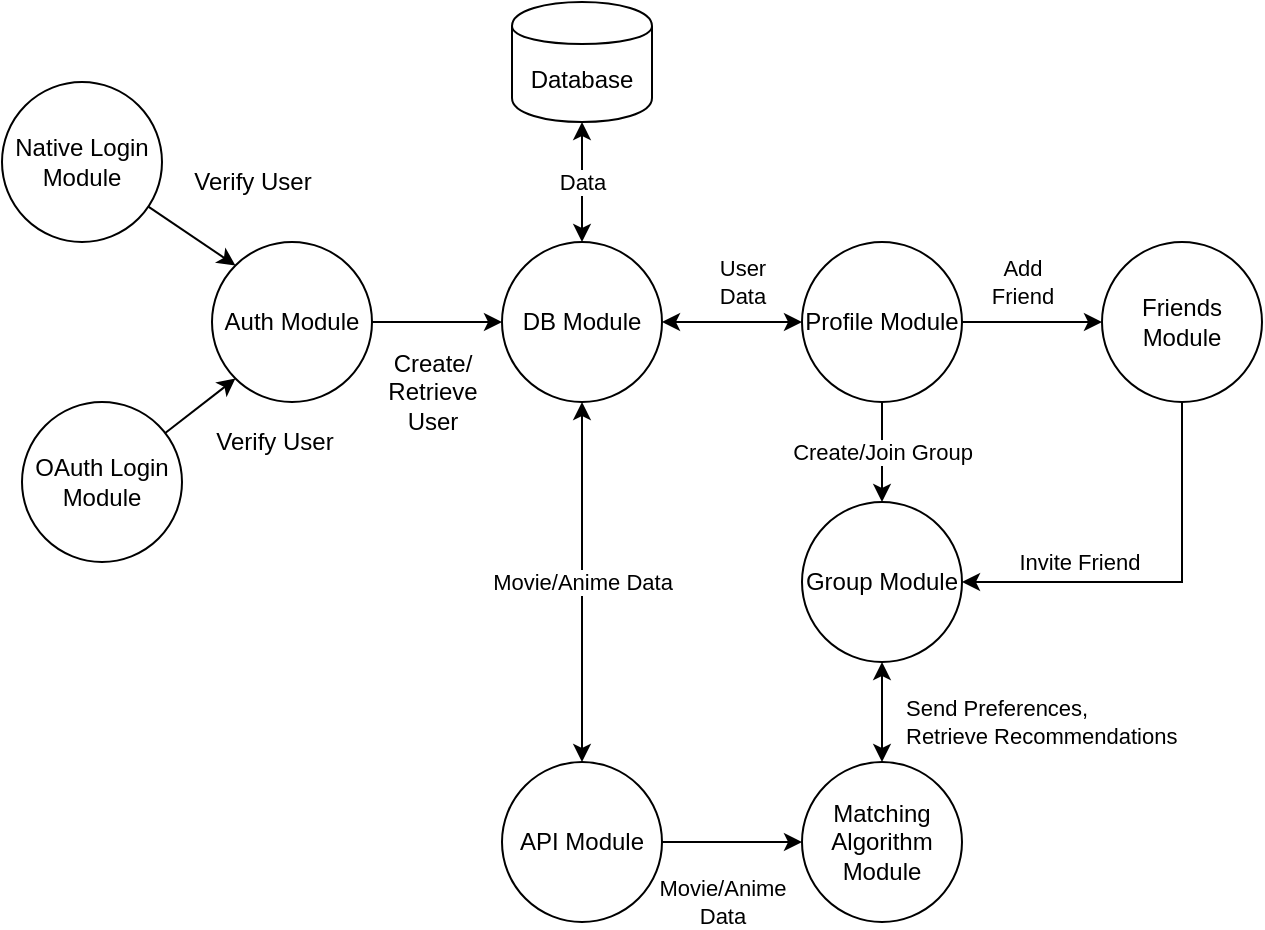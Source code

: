 <mxfile version="13.2.4" type="device"><diagram id="0AvFu-IxXln21gBCuecc" name="Page-1"><mxGraphModel dx="1874" dy="584" grid="1" gridSize="10" guides="1" tooltips="1" connect="1" arrows="1" fold="1" page="1" pageScale="1" pageWidth="850" pageHeight="1100" math="0" shadow="0"><root><mxCell id="0"/><mxCell id="1" parent="0"/><mxCell id="cp9VaYkPGxcpGgBHE7Ig-9" style="edgeStyle=none;rounded=0;orthogonalLoop=1;jettySize=auto;html=1;startArrow=none;startFill=0;entryX=0;entryY=0;entryDx=0;entryDy=0;" parent="1" source="svAqfrlbq7VV2-xmJOU6-2" target="3ZR0at2OvaY98vwlkM0J-1" edge="1"><mxGeometry relative="1" as="geometry"/></mxCell><mxCell id="svAqfrlbq7VV2-xmJOU6-2" value="Native Login Module" style="ellipse;whiteSpace=wrap;html=1;aspect=fixed;" parent="1" vertex="1"><mxGeometry x="-30" y="200" width="80" height="80" as="geometry"/></mxCell><mxCell id="cp9VaYkPGxcpGgBHE7Ig-10" style="edgeStyle=none;rounded=0;orthogonalLoop=1;jettySize=auto;html=1;entryX=0;entryY=1;entryDx=0;entryDy=0;startArrow=none;startFill=0;" parent="1" source="svAqfrlbq7VV2-xmJOU6-5" target="3ZR0at2OvaY98vwlkM0J-1" edge="1"><mxGeometry relative="1" as="geometry"/></mxCell><mxCell id="svAqfrlbq7VV2-xmJOU6-5" value="OAuth Login Module" style="ellipse;whiteSpace=wrap;html=1;aspect=fixed;" parent="1" vertex="1"><mxGeometry x="-20" y="360" width="80" height="80" as="geometry"/></mxCell><mxCell id="svAqfrlbq7VV2-xmJOU6-11" value="Add&lt;br&gt;Friend" style="edgeStyle=orthogonalEdgeStyle;rounded=0;orthogonalLoop=1;jettySize=auto;html=1;exitX=1;exitY=0.5;exitDx=0;exitDy=0;entryX=0;entryY=0.5;entryDx=0;entryDy=0;" parent="1" source="svAqfrlbq7VV2-xmJOU6-7" target="svAqfrlbq7VV2-xmJOU6-10" edge="1"><mxGeometry x="-0.143" y="20" relative="1" as="geometry"><mxPoint as="offset"/></mxGeometry></mxCell><mxCell id="svAqfrlbq7VV2-xmJOU6-14" value="Create/Join Group" style="edgeStyle=orthogonalEdgeStyle;rounded=0;orthogonalLoop=1;jettySize=auto;html=1;exitX=0.5;exitY=1;exitDx=0;exitDy=0;entryX=0.5;entryY=0;entryDx=0;entryDy=0;" parent="1" source="svAqfrlbq7VV2-xmJOU6-7" target="svAqfrlbq7VV2-xmJOU6-13" edge="1"><mxGeometry relative="1" as="geometry"/></mxCell><mxCell id="cp9VaYkPGxcpGgBHE7Ig-13" value="User&lt;br&gt;Data" style="edgeStyle=none;rounded=0;orthogonalLoop=1;jettySize=auto;html=1;exitX=0;exitY=0.5;exitDx=0;exitDy=0;entryX=1;entryY=0.5;entryDx=0;entryDy=0;startArrow=classic;startFill=1;" parent="1" source="svAqfrlbq7VV2-xmJOU6-7" target="cp9VaYkPGxcpGgBHE7Ig-4" edge="1"><mxGeometry x="-0.143" y="-20" relative="1" as="geometry"><mxPoint as="offset"/></mxGeometry></mxCell><mxCell id="svAqfrlbq7VV2-xmJOU6-7" value="Profile Module" style="ellipse;whiteSpace=wrap;html=1;aspect=fixed;" parent="1" vertex="1"><mxGeometry x="370" y="280" width="80" height="80" as="geometry"/></mxCell><mxCell id="f8Ee7NuUetrAXs287oyK-1" style="edgeStyle=orthogonalEdgeStyle;rounded=0;orthogonalLoop=1;jettySize=auto;html=1;exitX=0.5;exitY=1;exitDx=0;exitDy=0;entryX=1;entryY=0.5;entryDx=0;entryDy=0;" parent="1" source="svAqfrlbq7VV2-xmJOU6-10" target="svAqfrlbq7VV2-xmJOU6-13" edge="1"><mxGeometry relative="1" as="geometry"/></mxCell><mxCell id="cp9VaYkPGxcpGgBHE7Ig-18" value="Invite Friend&amp;nbsp;" style="edgeLabel;html=1;align=center;verticalAlign=middle;resizable=0;points=[];" parent="f8Ee7NuUetrAXs287oyK-1" vertex="1" connectable="0"><mxGeometry x="-0.222" y="-33" relative="1" as="geometry"><mxPoint x="-17" y="2" as="offset"/></mxGeometry></mxCell><mxCell id="svAqfrlbq7VV2-xmJOU6-10" value="Friends Module" style="ellipse;whiteSpace=wrap;html=1;aspect=fixed;" parent="1" vertex="1"><mxGeometry x="520" y="280" width="80" height="80" as="geometry"/></mxCell><mxCell id="svAqfrlbq7VV2-xmJOU6-13" value="Group Module" style="ellipse;whiteSpace=wrap;html=1;aspect=fixed;" parent="1" vertex="1"><mxGeometry x="370" y="410" width="80" height="80" as="geometry"/></mxCell><mxCell id="cp9VaYkPGxcpGgBHE7Ig-17" value="Send Preferences,&lt;br&gt;Retrieve Recommendations" style="edgeStyle=none;rounded=0;orthogonalLoop=1;jettySize=auto;html=1;exitX=0.5;exitY=0;exitDx=0;exitDy=0;startArrow=classic;startFill=1;endArrow=classic;endFill=1;align=left;" parent="1" source="svAqfrlbq7VV2-xmJOU6-21" target="svAqfrlbq7VV2-xmJOU6-13" edge="1"><mxGeometry x="-0.2" y="-10" relative="1" as="geometry"><mxPoint as="offset"/></mxGeometry></mxCell><mxCell id="svAqfrlbq7VV2-xmJOU6-21" value="Matching Algorithm Module" style="ellipse;whiteSpace=wrap;html=1;aspect=fixed;" parent="1" vertex="1"><mxGeometry x="370" y="540" width="80" height="80" as="geometry"/></mxCell><mxCell id="cp9VaYkPGxcpGgBHE7Ig-19" value="Movie/Anime&lt;br&gt;Data" style="edgeStyle=none;rounded=0;orthogonalLoop=1;jettySize=auto;html=1;entryX=0;entryY=0.5;entryDx=0;entryDy=0;startArrow=none;startFill=0;endArrow=classic;endFill=1;" parent="1" source="svAqfrlbq7VV2-xmJOU6-24" target="svAqfrlbq7VV2-xmJOU6-21" edge="1"><mxGeometry x="-0.143" y="-30" relative="1" as="geometry"><Array as="points"><mxPoint x="330" y="580"/></Array><mxPoint as="offset"/></mxGeometry></mxCell><mxCell id="svAqfrlbq7VV2-xmJOU6-24" value="API Module" style="ellipse;whiteSpace=wrap;html=1;aspect=fixed;" parent="1" vertex="1"><mxGeometry x="220" y="540" width="80" height="80" as="geometry"/></mxCell><mxCell id="cp9VaYkPGxcpGgBHE7Ig-5" value="Data" style="edgeStyle=orthogonalEdgeStyle;rounded=0;orthogonalLoop=1;jettySize=auto;html=1;entryX=0.5;entryY=0;entryDx=0;entryDy=0;startArrow=classic;startFill=1;" parent="1" source="cp9VaYkPGxcpGgBHE7Ig-1" target="cp9VaYkPGxcpGgBHE7Ig-4" edge="1"><mxGeometry relative="1" as="geometry"/></mxCell><mxCell id="cp9VaYkPGxcpGgBHE7Ig-1" value="Database" style="shape=cylinder;whiteSpace=wrap;html=1;boundedLbl=1;backgroundOutline=1;" parent="1" vertex="1"><mxGeometry x="225" y="160" width="70" height="60" as="geometry"/></mxCell><mxCell id="cp9VaYkPGxcpGgBHE7Ig-14" style="edgeStyle=none;rounded=0;orthogonalLoop=1;jettySize=auto;html=1;entryX=0.5;entryY=0;entryDx=0;entryDy=0;startArrow=classic;startFill=1;endArrow=classic;endFill=1;" parent="1" source="cp9VaYkPGxcpGgBHE7Ig-4" target="svAqfrlbq7VV2-xmJOU6-24" edge="1"><mxGeometry relative="1" as="geometry"/></mxCell><mxCell id="cp9VaYkPGxcpGgBHE7Ig-15" value="Movie/Anime Data" style="edgeLabel;html=1;align=center;verticalAlign=middle;resizable=0;points=[];" parent="cp9VaYkPGxcpGgBHE7Ig-14" vertex="1" connectable="0"><mxGeometry x="0.267" y="1" relative="1" as="geometry"><mxPoint x="-1" y="-24" as="offset"/></mxGeometry></mxCell><mxCell id="cp9VaYkPGxcpGgBHE7Ig-4" value="DB Module" style="ellipse;whiteSpace=wrap;html=1;aspect=fixed;" parent="1" vertex="1"><mxGeometry x="220" y="280" width="80" height="80" as="geometry"/></mxCell><mxCell id="cp9VaYkPGxcpGgBHE7Ig-12" value="Verify User" style="text;html=1;align=center;verticalAlign=middle;resizable=0;points=[];autosize=1;" parent="1" vertex="1"><mxGeometry x="71" y="370" width="70" height="20" as="geometry"/></mxCell><mxCell id="3ZR0at2OvaY98vwlkM0J-4" style="edgeStyle=orthogonalEdgeStyle;rounded=0;orthogonalLoop=1;jettySize=auto;html=1;entryX=0;entryY=0.5;entryDx=0;entryDy=0;" edge="1" parent="1" source="3ZR0at2OvaY98vwlkM0J-1" target="cp9VaYkPGxcpGgBHE7Ig-4"><mxGeometry relative="1" as="geometry"/></mxCell><mxCell id="3ZR0at2OvaY98vwlkM0J-1" value="Auth Module" style="ellipse;whiteSpace=wrap;html=1;aspect=fixed;" vertex="1" parent="1"><mxGeometry x="75" y="280" width="80" height="80" as="geometry"/></mxCell><mxCell id="3ZR0at2OvaY98vwlkM0J-3" value="Verify User" style="text;html=1;align=center;verticalAlign=middle;resizable=0;points=[];autosize=1;" vertex="1" parent="1"><mxGeometry x="60" y="240" width="70" height="20" as="geometry"/></mxCell><mxCell id="3ZR0at2OvaY98vwlkM0J-5" value="Create/&lt;br&gt;Retrieve&lt;br&gt;User" style="text;html=1;align=center;verticalAlign=middle;resizable=0;points=[];autosize=1;" vertex="1" parent="1"><mxGeometry x="155" y="330" width="60" height="50" as="geometry"/></mxCell></root></mxGraphModel></diagram></mxfile>